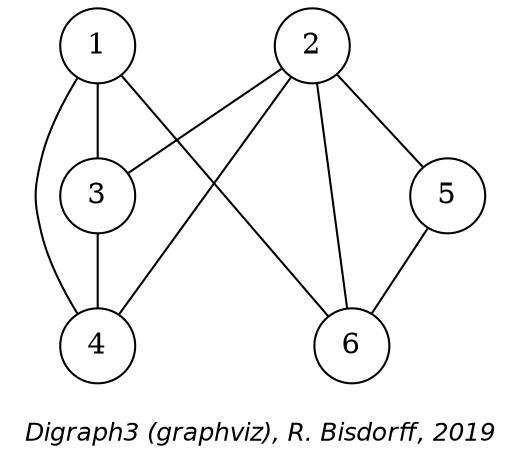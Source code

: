 strict graph G {
graph [ fontname = "Helvetica-Oblique",
 fontsize = 12,
 label = "\nDigraph3 (graphviz), R. Bisdorff, 2019", size="7,7"];
n1 [shape = "circle", label = "1"];
n2 [shape = "circle", label = "2"];
n3 [shape = "circle", label = "3"];
n4 [shape = "circle", label = "4"];
n5 [shape = "circle", label = "5"];
n6 [shape = "circle", label = "6"];
n1-- n3 [dir=both,style="setlinewidth(1)",color=black, arrowhead=none, arrowtail=none] ;
n1-- n4 [dir=both,style="setlinewidth(1)",color=black, arrowhead=none, arrowtail=none] ;
n1-- n6 [dir=both,style="setlinewidth(1)",color=black, arrowhead=none, arrowtail=none] ;
n2-- n3 [dir=both,style="setlinewidth(1)",color=black, arrowhead=none, arrowtail=none] ;
n2-- n4 [dir=both,style="setlinewidth(1)",color=black, arrowhead=none, arrowtail=none] ;
n2-- n5 [dir=both,style="setlinewidth(1)",color=black, arrowhead=none, arrowtail=none] ;
n2-- n6 [dir=both,style="setlinewidth(1)",color=black, arrowhead=none, arrowtail=none] ;
n3-- n4 [dir=both,style="setlinewidth(1)",color=black, arrowhead=none, arrowtail=none] ;
n5-- n6 [dir=both,style="setlinewidth(1)",color=black, arrowhead=none, arrowtail=none] ;
}
